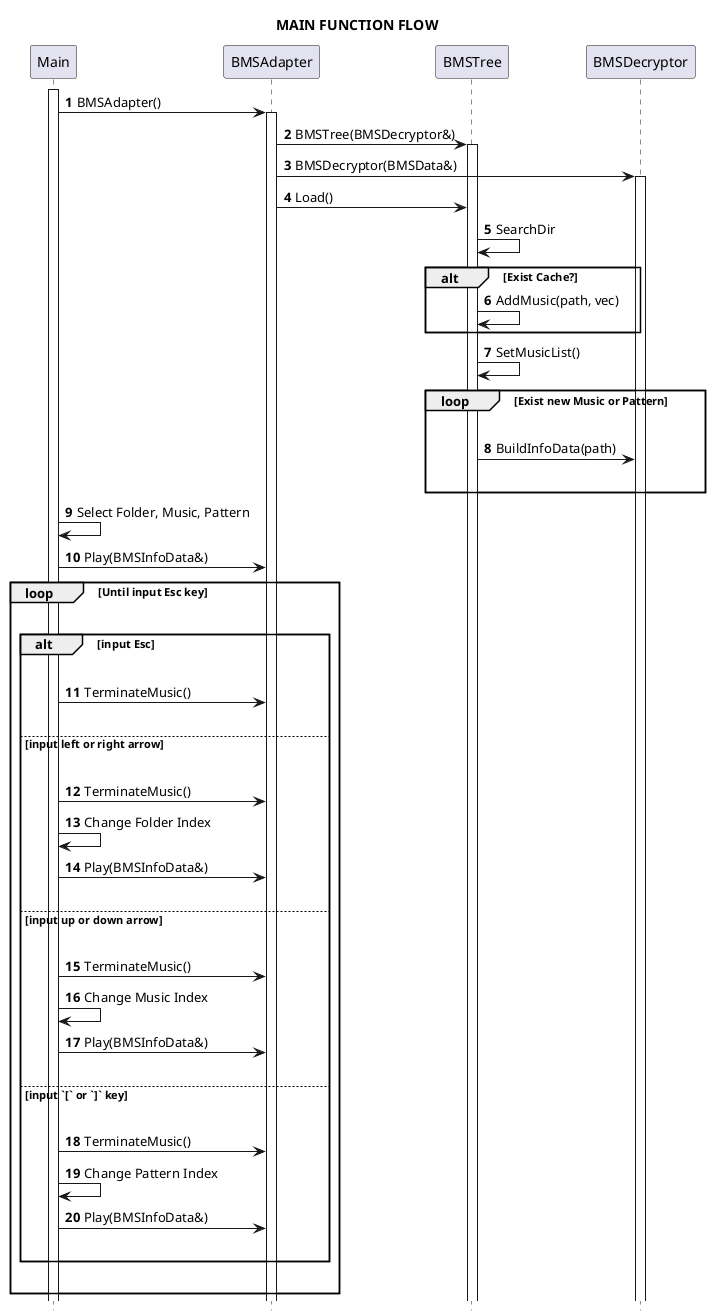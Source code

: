 
@startuml main_sequence
title MAIN FUNCTION FLOW
autonumber
hide footbox

activate Main
Main -> BMSAdapter : BMSAdapter()
activate BMSAdapter
BMSAdapter -> BMSTree : BMSTree(BMSDecryptor&)
activate BMSTree
BMSAdapter -> BMSDecryptor : BMSDecryptor(BMSData&)
activate BMSDecryptor
BMSAdapter -> BMSTree : Load()
BMSTree -> BMSTree : SearchDir
alt Exist Cache?
    BMSTree -> BMSTree : AddMusic(path, vec)
end
BMSTree -> BMSTree : SetMusicList()
loop Exist new Music or Pattern
    |||
    BMSTree -> BMSDecryptor : BuildInfoData(path)
    |||
end
Main -> Main : Select Folder, Music, Pattern
Main -> BMSAdapter : Play(BMSInfoData&)

loop Until input Esc key
    |||
    alt input Esc
        |||
        Main -> BMSAdapter : TerminateMusic()
        |||
    else input left or right arrow
        |||
        Main -> BMSAdapter : TerminateMusic()
        Main -> Main : Change Folder Index
        Main -> BMSAdapter : Play(BMSInfoData&)
        |||
    else input up or down arrow
        |||
        Main -> BMSAdapter : TerminateMusic()
        Main -> Main : Change Music Index
        Main -> BMSAdapter : Play(BMSInfoData&)
        |||
    else input `[` or `]` key
        |||
        Main -> BMSAdapter : TerminateMusic()
        Main -> Main : Change Pattern Index
        Main -> BMSAdapter : Play(BMSInfoData&)
        |||
    end
    |||
end
@enduml
